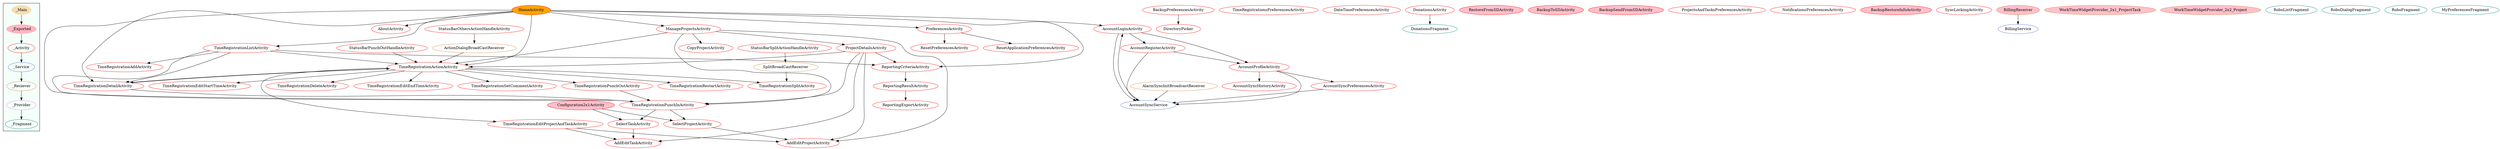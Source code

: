 digraph G {
subgraph cluster_legend{ 
bgcolor=mintcream;
_Activity[color = red];
_Service[color = royalblue];
_Provider[color = violet];
_Reciever[color = peru];
_Fragment[color = teal];
_Main[style=filled, fillcolor=wheat, color = mintcream];
_Exported[style=filled, fillcolor=lightpink, color = mintcream];
_Main -> _Exported -> _Activity -> _Service -> _Reciever -> _Provider -> _Fragment; 
}
TimeRegistrationPunchInActivity[color = red];
ReportingResultActivity[color = red];
DirectoryPicker[color = red];
SelectTaskActivity[color = red];
TimeRegistrationsPreferencesActivity[color = red];
TimeRegistrationSplitActivity[color = red];
TimeRegistrationListActivity[color = red];
TimeRegistrationEditProjectAndTaskActivity[color = red];
PreferencesActivity[color = red];
ManageProjectsActivity[color = red];
ResetPreferencesActivity[color = red];
TimeRegistrationDeleteActivity[color = red];
TimeRegistrationEditEndTimeActivity[color = red];
TimeRegistrationActionActivity[color = red];
DateTimePreferencesActivity[color = red];
DonationsActivity[color = red];
RestoreFromSDActivity[style=filled, fillcolor=pink, color = red];
CopyProjectActivity[color = red];
AddEditTaskActivity[color = red];
Configuration2x1Activity[style=filled, fillcolor=pink, color = red];
TimeRegistrationPunchOutActivity[color = red];
AccountSyncPreferencesActivity[color = red];
BackupToSDActivity[style=filled, fillcolor=pink, color = red];
BackupPreferencesActivity[color = red];
BackupSendFromSDActivity[style=filled, fillcolor=pink, color = red];
AboutActivity[color = red];
StatusBarSplitActionHandleActivity[color = red];
ReportingCriteriaActivity[color = red];
TimeRegistrationSetCommentActivity[color = red];
ProjectDetailsActivity[color = red];
SelectProjectActivity[color = red];
TimeRegistrationRestartActivity[color = red];
StatusBarOthersActionHandleActivity[color = red];
TimeRegistrationAddActivity[color = red];
AccountRegisterActivity[color = red];
TimeRegistrationEditStartTimeActivity[color = red];
ProjectsAndTasksPreferencesActivity[color = red];
AccountProfileActivity[color = red];
AddEditProjectActivity[color = red];
NotificationsPreferencesActivity[color = red];
ResetApplicationPreferencesActivity[color = red];
AccountSyncHistoryActivity[color = red];
BackupRestoreInfoActivity[style=filled, fillcolor=pink, color = red];
AccountLoginActivity[color = red];
SyncLockingActivity[color = red];
TimeRegistrationDetailActivity[color = red];
ReportingExportActivity[color = red];
HomeActivity[style=filled, fillcolor=orange, color = red];
StatusBarPunchOutHandleActivity[color = red];
AccountSyncService[color = royalblue];
BillingService[color = royalblue];
WorkTimeWidgetProvider_2x1_ProjectTask[style=filled, fillcolor=pink, color = peru];
BillingReceiver[style=filled, fillcolor=pink, color = peru];
AlarmSyncInitBroadcastReceiver[color = peru];
ActionDialogBroadCastReceiver[color = peru];
WorkTimeWidgetProvider_2x2_Project[style=filled, fillcolor=pink, color = peru];
SplitBroadCastReceiver[color = peru];
RoboListFragment[color = teal];
DonationsFragment[color = teal];
RoboDialogFragment[color = teal];
RoboFragment[color = teal];
MyPreferencesFragment[color = teal];
TimeRegistrationPunchInActivity->SelectTaskActivity;
TimeRegistrationPunchInActivity->SelectProjectActivity;
ProjectDetailsActivity->AddEditProjectActivity;
ProjectDetailsActivity->ReportingCriteriaActivity;
ProjectDetailsActivity->AddEditTaskActivity;
ProjectDetailsActivity->TimeRegistrationActionActivity;
ProjectDetailsActivity->TimeRegistrationPunchInActivity;
ReportingResultActivity->ReportingExportActivity;
BillingReceiver->BillingService;
SelectProjectActivity->AddEditProjectActivity;
SelectTaskActivity->AddEditTaskActivity;
ActionDialogBroadCastReceiver->TimeRegistrationActionActivity;
TimeRegistrationListActivity->TimeRegistrationPunchInActivity;
TimeRegistrationListActivity->TimeRegistrationAddActivity;
TimeRegistrationListActivity->TimeRegistrationActionActivity;
TimeRegistrationListActivity->TimeRegistrationDetailActivity;
TimeRegistrationListActivity->ReportingCriteriaActivity;
SplitBroadCastReceiver->TimeRegistrationSplitActivity;
StatusBarOthersActionHandleActivity->ActionDialogBroadCastReceiver;
TimeRegistrationEditProjectAndTaskActivity->AddEditTaskActivity;
TimeRegistrationEditProjectAndTaskActivity->AddEditProjectActivity;
PreferencesActivity->ResetPreferencesActivity;
PreferencesActivity->ResetApplicationPreferencesActivity;
ManageProjectsActivity->ProjectDetailsActivity;
ManageProjectsActivity->AddEditProjectActivity;
ManageProjectsActivity->CopyProjectActivity;
ManageProjectsActivity->TimeRegistrationPunchInActivity;
ManageProjectsActivity->TimeRegistrationActionActivity;
AccountRegisterActivity->AccountProfileActivity;
AccountRegisterActivity->AccountSyncService;
AlarmSyncInitBroadcastReceiver->AccountSyncService;
AccountProfileActivity->AccountSyncHistoryActivity;
AccountProfileActivity->AccountSyncPreferencesActivity;
AccountProfileActivity->AccountSyncService;
TimeRegistrationActionActivity->TimeRegistrationEditStartTimeActivity;
TimeRegistrationActionActivity->TimeRegistrationSetCommentActivity;
TimeRegistrationActionActivity->TimeRegistrationSplitActivity;
TimeRegistrationActionActivity->TimeRegistrationPunchOutActivity;
TimeRegistrationActionActivity->TimeRegistrationDetailActivity;
TimeRegistrationActionActivity->TimeRegistrationEditProjectAndTaskActivity;
TimeRegistrationActionActivity->TimeRegistrationDeleteActivity;
TimeRegistrationActionActivity->TimeRegistrationEditEndTimeActivity;
TimeRegistrationActionActivity->TimeRegistrationRestartActivity;
DonationsActivity->DonationsFragment;
AccountSyncService->AccountLoginActivity;
Configuration2x1Activity->SelectTaskActivity;
Configuration2x1Activity->SelectProjectActivity;
TimeRegistrationPunchOutActivity->TimeRegistrationPunchInActivity;
AccountLoginActivity->AccountSyncService;
AccountLoginActivity->AccountProfileActivity;
AccountLoginActivity->AccountRegisterActivity;
AccountSyncPreferencesActivity->AccountSyncService;
TimeRegistrationDetailActivity->TimeRegistrationActionActivity;
TimeRegistrationDetailActivity->TimeRegistrationPunchInActivity;
BackupPreferencesActivity->DirectoryPicker;
StatusBarSplitActionHandleActivity->SplitBroadCastReceiver;
HomeActivity->TimeRegistrationActionActivity;
HomeActivity->TimeRegistrationListActivity;
HomeActivity->PreferencesActivity;
HomeActivity->ManageProjectsActivity;
HomeActivity->TimeRegistrationDetailActivity;
HomeActivity->ReportingCriteriaActivity;
HomeActivity->AboutActivity;
HomeActivity->TimeRegistrationPunchInActivity;
HomeActivity->AccountLoginActivity;
ReportingCriteriaActivity->ReportingResultActivity;
StatusBarPunchOutHandleActivity->TimeRegistrationActionActivity;
}
